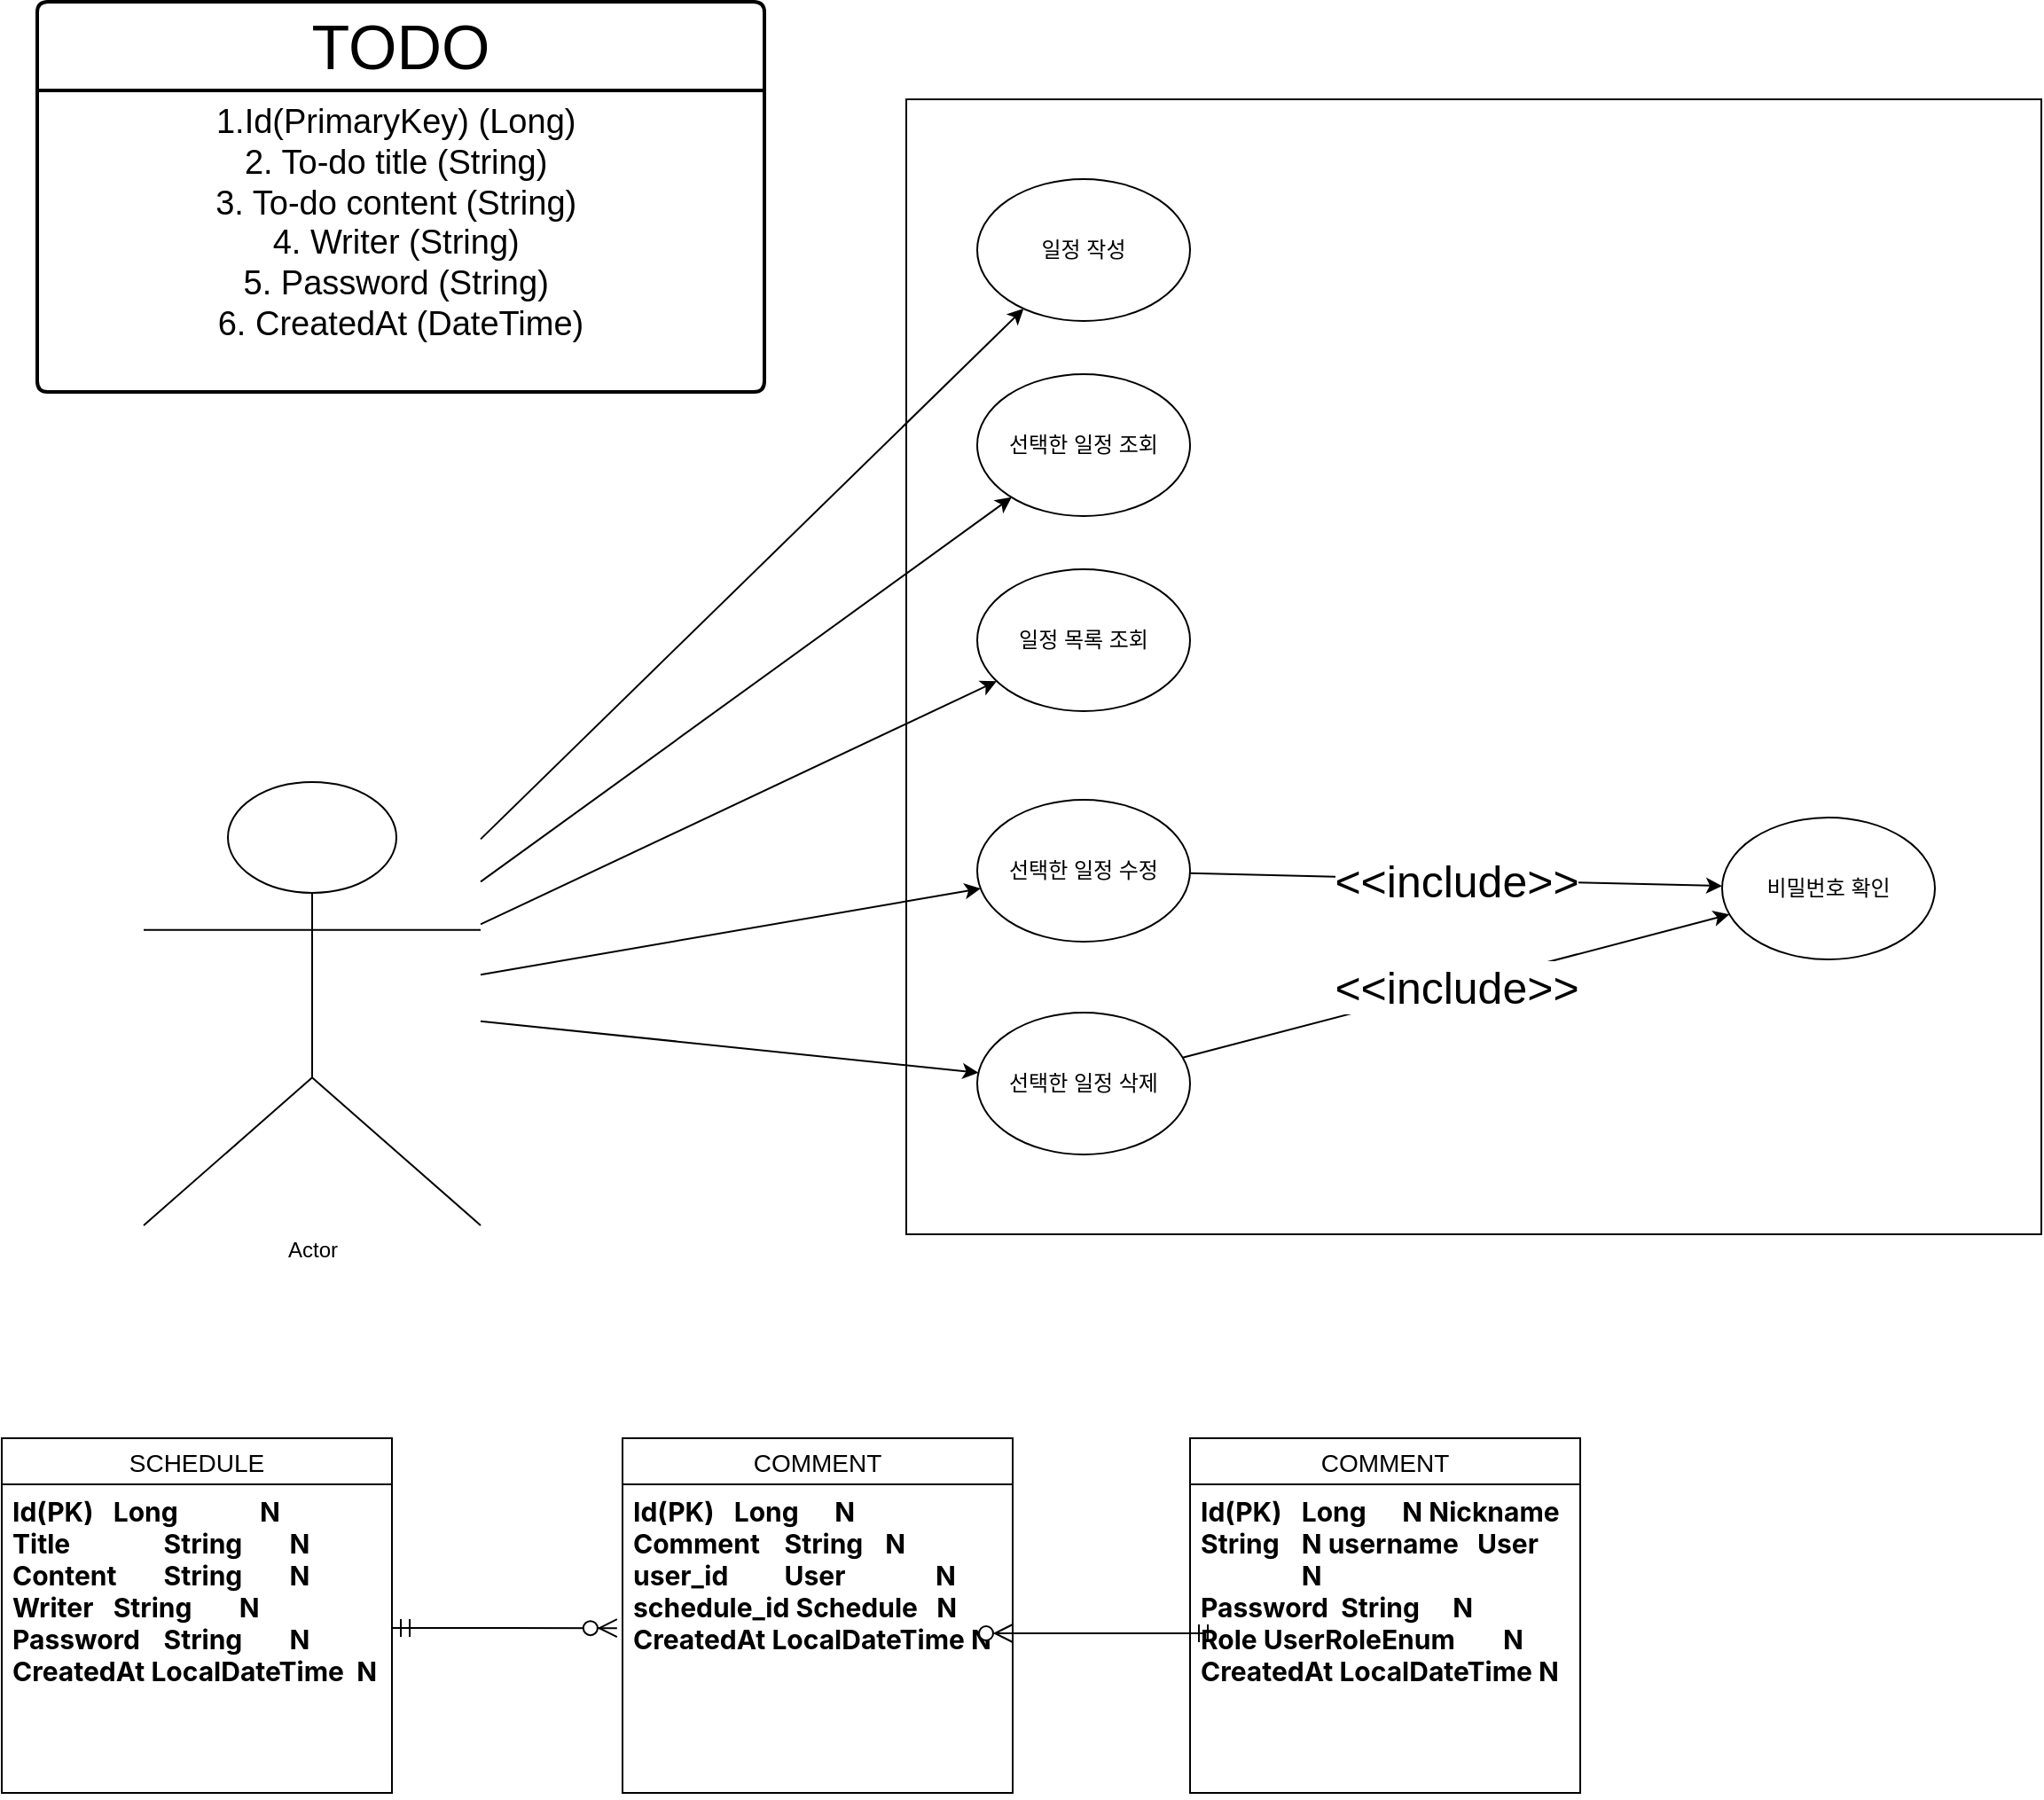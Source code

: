 <mxfile version="24.4.3" type="github">
  <diagram name="페이지-1" id="l7HjvUp2uGFI3CTmgFea">
    <mxGraphModel dx="2261" dy="822" grid="1" gridSize="10" guides="1" tooltips="1" connect="1" arrows="1" fold="1" page="1" pageScale="1" pageWidth="827" pageHeight="1169" math="0" shadow="0">
      <root>
        <mxCell id="0" />
        <mxCell id="1" parent="0" />
        <mxCell id="Hpf7vBDQ80WpxHnYikSg-18" value="" style="whiteSpace=wrap;html=1;aspect=fixed;" parent="1" vertex="1">
          <mxGeometry x="-130" y="65" width="640" height="640" as="geometry" />
        </mxCell>
        <mxCell id="Hpf7vBDQ80WpxHnYikSg-3" value="&lt;font style=&quot;font-size: 35px;&quot;&gt;TODO&lt;/font&gt;" style="swimlane;childLayout=stackLayout;horizontal=1;startSize=50;horizontalStack=0;rounded=1;fontSize=14;fontStyle=0;strokeWidth=2;resizeParent=0;resizeLast=1;shadow=0;dashed=0;align=center;arcSize=4;whiteSpace=wrap;html=1;fontColor=default;" parent="1" vertex="1">
          <mxGeometry x="-620" y="10" width="410" height="220" as="geometry" />
        </mxCell>
        <mxCell id="Hpf7vBDQ80WpxHnYikSg-7" value="1.Id(PrimaryKey) (Long) &#xa;2. To-do title (String) &#xa;3. To-do content (String) &#xa;4. Writer (String) &#xa;5. Password (String) &#xa;6. CreatedAt (DateTime)" style="text;whiteSpace=wrap;align=center;fontSize=19;" parent="Hpf7vBDQ80WpxHnYikSg-3" vertex="1">
          <mxGeometry y="50" width="410" height="290" as="geometry" />
        </mxCell>
        <mxCell id="Hpf7vBDQ80WpxHnYikSg-4" value="&lt;div&gt;&lt;br&gt;&lt;/div&gt;" style="align=center;strokeColor=none;fillColor=none;spacingLeft=4;fontSize=12;verticalAlign=top;resizable=0;rotatable=0;part=1;html=1;fontColor=default;" parent="Hpf7vBDQ80WpxHnYikSg-3" vertex="1">
          <mxGeometry y="340" width="410" height="-120" as="geometry" />
        </mxCell>
        <mxCell id="Hpf7vBDQ80WpxHnYikSg-10" value="Actor" style="shape=umlActor;verticalLabelPosition=bottom;verticalAlign=top;html=1;outlineConnect=0;" parent="1" vertex="1">
          <mxGeometry x="-560" y="450" width="190" height="250" as="geometry" />
        </mxCell>
        <mxCell id="Hpf7vBDQ80WpxHnYikSg-11" value="선택한 일정 조회" style="ellipse;whiteSpace=wrap;html=1;" parent="1" vertex="1">
          <mxGeometry x="-90" y="220" width="120" height="80" as="geometry" />
        </mxCell>
        <mxCell id="Hpf7vBDQ80WpxHnYikSg-12" value="일정 목록 조회" style="ellipse;whiteSpace=wrap;html=1;" parent="1" vertex="1">
          <mxGeometry x="-90" y="330" width="120" height="80" as="geometry" />
        </mxCell>
        <mxCell id="Hpf7vBDQ80WpxHnYikSg-13" value="일정 작성" style="ellipse;whiteSpace=wrap;html=1;" parent="1" vertex="1">
          <mxGeometry x="-90" y="110" width="120" height="80" as="geometry" />
        </mxCell>
        <mxCell id="Hpf7vBDQ80WpxHnYikSg-14" value="선택한 일정 삭제" style="ellipse;whiteSpace=wrap;html=1;" parent="1" vertex="1">
          <mxGeometry x="-90" y="580" width="120" height="80" as="geometry" />
        </mxCell>
        <mxCell id="Hpf7vBDQ80WpxHnYikSg-15" value="선택한 일정 수정" style="ellipse;whiteSpace=wrap;html=1;" parent="1" vertex="1">
          <mxGeometry x="-90" y="460" width="120" height="80" as="geometry" />
        </mxCell>
        <mxCell id="Hpf7vBDQ80WpxHnYikSg-16" value="비밀번호 확인" style="ellipse;whiteSpace=wrap;html=1;" parent="1" vertex="1">
          <mxGeometry x="330" y="470" width="120" height="80" as="geometry" />
        </mxCell>
        <mxCell id="Hpf7vBDQ80WpxHnYikSg-23" value="" style="endArrow=classic;html=1;rounded=0;" parent="1" source="Hpf7vBDQ80WpxHnYikSg-10" target="Hpf7vBDQ80WpxHnYikSg-13" edge="1">
          <mxGeometry width="50" height="50" relative="1" as="geometry">
            <mxPoint x="-330" y="540" as="sourcePoint" />
            <mxPoint x="-280" y="490" as="targetPoint" />
          </mxGeometry>
        </mxCell>
        <mxCell id="Hpf7vBDQ80WpxHnYikSg-24" value="" style="endArrow=classic;html=1;rounded=0;" parent="1" source="Hpf7vBDQ80WpxHnYikSg-10" target="Hpf7vBDQ80WpxHnYikSg-11" edge="1">
          <mxGeometry width="50" height="50" relative="1" as="geometry">
            <mxPoint x="-320" y="550" as="sourcePoint" />
            <mxPoint x="-47" y="196" as="targetPoint" />
          </mxGeometry>
        </mxCell>
        <mxCell id="Hpf7vBDQ80WpxHnYikSg-25" value="" style="endArrow=classic;html=1;rounded=0;" parent="1" source="Hpf7vBDQ80WpxHnYikSg-10" target="Hpf7vBDQ80WpxHnYikSg-12" edge="1">
          <mxGeometry width="50" height="50" relative="1" as="geometry">
            <mxPoint x="-310" y="560" as="sourcePoint" />
            <mxPoint x="-37" y="206" as="targetPoint" />
          </mxGeometry>
        </mxCell>
        <mxCell id="Hpf7vBDQ80WpxHnYikSg-26" value="" style="endArrow=classic;html=1;rounded=0;" parent="1" source="Hpf7vBDQ80WpxHnYikSg-10" target="Hpf7vBDQ80WpxHnYikSg-15" edge="1">
          <mxGeometry width="50" height="50" relative="1" as="geometry">
            <mxPoint x="-300" y="570" as="sourcePoint" />
            <mxPoint x="-27" y="216" as="targetPoint" />
          </mxGeometry>
        </mxCell>
        <mxCell id="Hpf7vBDQ80WpxHnYikSg-27" value="" style="endArrow=classic;html=1;rounded=0;" parent="1" source="Hpf7vBDQ80WpxHnYikSg-10" target="Hpf7vBDQ80WpxHnYikSg-14" edge="1">
          <mxGeometry width="50" height="50" relative="1" as="geometry">
            <mxPoint x="-290" y="580" as="sourcePoint" />
            <mxPoint x="-17" y="226" as="targetPoint" />
          </mxGeometry>
        </mxCell>
        <mxCell id="Hpf7vBDQ80WpxHnYikSg-34" value="" style="endArrow=classic;html=1;rounded=0;" parent="1" source="Hpf7vBDQ80WpxHnYikSg-15" target="Hpf7vBDQ80WpxHnYikSg-16" edge="1">
          <mxGeometry relative="1" as="geometry">
            <mxPoint x="20" y="550" as="sourcePoint" />
            <mxPoint x="120" y="550" as="targetPoint" />
          </mxGeometry>
        </mxCell>
        <mxCell id="Hpf7vBDQ80WpxHnYikSg-35" value="&lt;font style=&quot;font-size: 25px;&quot;&gt;&amp;lt;&amp;lt;include&amp;gt;&amp;gt;&lt;/font&gt;" style="edgeLabel;resizable=0;html=1;;align=center;verticalAlign=middle;" parent="Hpf7vBDQ80WpxHnYikSg-34" connectable="0" vertex="1">
          <mxGeometry relative="1" as="geometry" />
        </mxCell>
        <mxCell id="Hpf7vBDQ80WpxHnYikSg-36" value="" style="endArrow=classic;html=1;rounded=0;fontSize=12;" parent="1" source="Hpf7vBDQ80WpxHnYikSg-14" target="Hpf7vBDQ80WpxHnYikSg-16" edge="1">
          <mxGeometry relative="1" as="geometry">
            <mxPoint x="40" y="511" as="sourcePoint" />
            <mxPoint x="340" y="519" as="targetPoint" />
          </mxGeometry>
        </mxCell>
        <mxCell id="Hpf7vBDQ80WpxHnYikSg-37" value="&lt;font style=&quot;font-size: 25px;&quot;&gt;&amp;lt;&amp;lt;include&amp;gt;&amp;gt;&lt;/font&gt;" style="edgeLabel;resizable=0;html=1;;align=center;verticalAlign=middle;" parent="Hpf7vBDQ80WpxHnYikSg-36" connectable="0" vertex="1">
          <mxGeometry relative="1" as="geometry" />
        </mxCell>
        <mxCell id="tABRTRX8hD0esTxwLnEx-8" value="SCHEDULE" style="swimlane;fontStyle=0;childLayout=stackLayout;horizontal=1;startSize=26;horizontalStack=0;resizeParent=1;resizeParentMax=0;resizeLast=0;collapsible=1;marginBottom=0;align=center;fontSize=14;" vertex="1" parent="1">
          <mxGeometry x="-640" y="820" width="220" height="200" as="geometry" />
        </mxCell>
        <mxCell id="tABRTRX8hD0esTxwLnEx-9" value="&lt;font style=&quot;font-size: 15px;&quot; face=&quot;Pretendard Std, Pretendard, Pretendard JP, -apple-system, blinkmacsystemfont, system-ui, roboto, Helvetica Neue, Segoe UI, Apple SD Gothic Neo, Noto Sans KR, Malgun Gothic, sans-serif&quot;&gt;&lt;b style=&quot;&quot;&gt;Id(PK) &lt;span style=&quot;white-space: pre;&quot;&gt;&#x9;&lt;/span&gt;Long&amp;nbsp; &amp;nbsp; &amp;nbsp; &amp;nbsp; &amp;nbsp; &amp;nbsp; &amp;nbsp;&lt;/b&gt;&lt;/font&gt;&lt;b style=&quot;font-family: &amp;quot;Pretendard Std&amp;quot;, Pretendard, &amp;quot;Pretendard JP&amp;quot;, -apple-system, blinkmacsystemfont, system-ui, roboto, &amp;quot;Helvetica Neue&amp;quot;, &amp;quot;Segoe UI&amp;quot;, &amp;quot;Apple SD Gothic Neo&amp;quot;, &amp;quot;Noto Sans KR&amp;quot;, &amp;quot;Malgun Gothic&amp;quot;, sans-serif; font-size: 15px;&quot;&gt;N&lt;/b&gt;&lt;div&gt;&lt;b style=&quot;font-size: 15px; background-color: initial; font-family: &amp;quot;Pretendard Std&amp;quot;, Pretendard, &amp;quot;Pretendard JP&amp;quot;, -apple-system, blinkmacsystemfont, system-ui, roboto, &amp;quot;Helvetica Neue&amp;quot;, &amp;quot;Segoe UI&amp;quot;, &amp;quot;Apple SD Gothic Neo&amp;quot;, &amp;quot;Noto Sans KR&amp;quot;, &amp;quot;Malgun Gothic&amp;quot;, sans-serif;&quot;&gt;Title &lt;span style=&quot;white-space: pre;&quot;&gt;&#x9;&lt;span style=&quot;white-space: pre;&quot;&gt;&#x9;&lt;/span&gt;&lt;/span&gt;String &lt;span style=&quot;white-space: pre;&quot;&gt;&#x9;&lt;/span&gt;&amp;nbsp; &amp;nbsp; N&amp;nbsp;&lt;/b&gt;&lt;/div&gt;&lt;div&gt;&lt;div style=&quot;font-size: 15px;&quot;&gt;&lt;b style=&quot;font-family: &amp;quot;Pretendard Std&amp;quot;, Pretendard, &amp;quot;Pretendard JP&amp;quot;, -apple-system, blinkmacsystemfont, system-ui, roboto, &amp;quot;Helvetica Neue&amp;quot;, &amp;quot;Segoe UI&amp;quot;, &amp;quot;Apple SD Gothic Neo&amp;quot;, &amp;quot;Noto Sans KR&amp;quot;, &amp;quot;Malgun Gothic&amp;quot;, sans-serif; background-color: initial;&quot;&gt;&lt;font style=&quot;font-size: 15px;&quot;&gt;Content &lt;span style=&quot;white-space: pre;&quot;&gt;&#x9;&lt;/span&gt;String &lt;span style=&quot;white-space: pre;&quot;&gt;&#x9;&lt;/span&gt;&amp;nbsp; &amp;nbsp; N&lt;/font&gt;&lt;/b&gt;&lt;/div&gt;&lt;div style=&quot;font-size: 15px;&quot;&gt;&lt;b style=&quot;font-family: &amp;quot;Pretendard Std&amp;quot;, Pretendard, &amp;quot;Pretendard JP&amp;quot;, -apple-system, blinkmacsystemfont, system-ui, roboto, &amp;quot;Helvetica Neue&amp;quot;, &amp;quot;Segoe UI&amp;quot;, &amp;quot;Apple SD Gothic Neo&amp;quot;, &amp;quot;Noto Sans KR&amp;quot;, &amp;quot;Malgun Gothic&amp;quot;, sans-serif; background-color: initial;&quot;&gt;&lt;font style=&quot;font-size: 15px;&quot;&gt;Writer &lt;span style=&quot;white-space: pre;&quot;&gt;&#x9;&lt;/span&gt;String &lt;span style=&quot;white-space: pre;&quot;&gt;&#x9;&lt;/span&gt;&amp;nbsp; &amp;nbsp; N&amp;nbsp;&lt;/font&gt;&lt;/b&gt;&lt;/div&gt;&lt;div style=&quot;font-size: 15px;&quot;&gt;&lt;b style=&quot;font-family: &amp;quot;Pretendard Std&amp;quot;, Pretendard, &amp;quot;Pretendard JP&amp;quot;, -apple-system, blinkmacsystemfont, system-ui, roboto, &amp;quot;Helvetica Neue&amp;quot;, &amp;quot;Segoe UI&amp;quot;, &amp;quot;Apple SD Gothic Neo&amp;quot;, &amp;quot;Noto Sans KR&amp;quot;, &amp;quot;Malgun Gothic&amp;quot;, sans-serif; background-color: initial;&quot;&gt;&lt;font style=&quot;font-size: 15px;&quot;&gt;Password &lt;span style=&quot;white-space: pre;&quot;&gt;&#x9;&lt;/span&gt;String &lt;span style=&quot;white-space: pre;&quot;&gt;&#x9;&lt;/span&gt;&amp;nbsp; &amp;nbsp; N&lt;/font&gt;&lt;/b&gt;&lt;/div&gt;&lt;div style=&quot;font-size: 15px;&quot;&gt;&lt;b style=&quot;font-family: &amp;quot;Pretendard Std&amp;quot;, Pretendard, &amp;quot;Pretendard JP&amp;quot;, -apple-system, blinkmacsystemfont, system-ui, roboto, &amp;quot;Helvetica Neue&amp;quot;, &amp;quot;Segoe UI&amp;quot;, &amp;quot;Apple SD Gothic Neo&amp;quot;, &amp;quot;Noto Sans KR&amp;quot;, &amp;quot;Malgun Gothic&amp;quot;, sans-serif; background-color: initial;&quot;&gt;&lt;font style=&quot;font-size: 15px;&quot;&gt;CreatedAt LocalDateTime&amp;nbsp; N&lt;/font&gt;&lt;/b&gt;&lt;br&gt;&lt;/div&gt;&lt;/div&gt;" style="text;strokeColor=none;fillColor=none;spacingLeft=4;spacingRight=4;overflow=hidden;rotatable=0;points=[[0,0.5],[1,0.5]];portConstraint=eastwest;fontSize=12;whiteSpace=wrap;html=1;" vertex="1" parent="tABRTRX8hD0esTxwLnEx-8">
          <mxGeometry y="26" width="220" height="174" as="geometry" />
        </mxCell>
        <mxCell id="tABRTRX8hD0esTxwLnEx-13" value="COMMENT" style="swimlane;fontStyle=0;childLayout=stackLayout;horizontal=1;startSize=26;horizontalStack=0;resizeParent=1;resizeParentMax=0;resizeLast=0;collapsible=1;marginBottom=0;align=center;fontSize=14;" vertex="1" parent="1">
          <mxGeometry x="-290" y="820" width="220" height="200" as="geometry" />
        </mxCell>
        <mxCell id="tABRTRX8hD0esTxwLnEx-14" value="&lt;div&gt;&lt;div style=&quot;&quot;&gt;&lt;font face=&quot;Pretendard Std, Pretendard, Pretendard JP, -apple-system, blinkmacsystemfont, system-ui, roboto, Helvetica Neue, Segoe UI, Apple SD Gothic Neo, Noto Sans KR, Malgun Gothic, sans-serif&quot;&gt;&lt;span style=&quot;font-size: 15px;&quot;&gt;&lt;b&gt;Id(PK) &lt;span style=&quot;white-space: pre;&quot;&gt;&#x9;&lt;/span&gt;Long &lt;span style=&quot;white-space: pre;&quot;&gt;&#x9;&lt;/span&gt;N&amp;nbsp;&lt;/b&gt;&lt;/span&gt;&lt;/font&gt;&lt;/div&gt;&lt;div style=&quot;&quot;&gt;&lt;font face=&quot;Pretendard Std, Pretendard, Pretendard JP, -apple-system, blinkmacsystemfont, system-ui, roboto, Helvetica Neue, Segoe UI, Apple SD Gothic Neo, Noto Sans KR, Malgun Gothic, sans-serif&quot;&gt;&lt;span style=&quot;font-size: 15px;&quot;&gt;&lt;b&gt;Comment &lt;span style=&quot;white-space: pre;&quot;&gt;&#x9;&lt;/span&gt;String &lt;span style=&quot;white-space: pre;&quot;&gt;&#x9;&lt;/span&gt;N&amp;nbsp;&lt;/b&gt;&lt;/span&gt;&lt;/font&gt;&lt;/div&gt;&lt;div style=&quot;&quot;&gt;&lt;font face=&quot;Pretendard Std, Pretendard, Pretendard JP, -apple-system, blinkmacsystemfont, system-ui, roboto, Helvetica Neue, Segoe UI, Apple SD Gothic Neo, Noto Sans KR, Malgun Gothic, sans-serif&quot;&gt;&lt;span style=&quot;font-size: 15px;&quot;&gt;&lt;b&gt;user_id &lt;span style=&quot;white-space: pre;&quot;&gt;&#x9;&lt;/span&gt;User &lt;span style=&quot;white-space: pre;&quot;&gt;&#x9;&lt;/span&gt;&lt;span style=&quot;white-space: pre;&quot;&gt;&#x9;&lt;/span&gt;N&amp;nbsp;&lt;/b&gt;&lt;/span&gt;&lt;/font&gt;&lt;/div&gt;&lt;div style=&quot;&quot;&gt;&lt;font face=&quot;Pretendard Std, Pretendard, Pretendard JP, -apple-system, blinkmacsystemfont, system-ui, roboto, Helvetica Neue, Segoe UI, Apple SD Gothic Neo, Noto Sans KR, Malgun Gothic, sans-serif&quot;&gt;&lt;span style=&quot;font-size: 15px;&quot;&gt;&lt;b&gt;schedule_id Schedule&amp;nbsp; &amp;nbsp;N CreatedAt LocalDateTime N&lt;/b&gt;&lt;/span&gt;&lt;/font&gt;&lt;br&gt;&lt;/div&gt;&lt;/div&gt;" style="text;strokeColor=none;fillColor=none;spacingLeft=4;spacingRight=4;overflow=hidden;rotatable=0;points=[[0,0.5],[1,0.5]];portConstraint=eastwest;fontSize=12;whiteSpace=wrap;html=1;" vertex="1" parent="tABRTRX8hD0esTxwLnEx-13">
          <mxGeometry y="26" width="220" height="174" as="geometry" />
        </mxCell>
        <mxCell id="tABRTRX8hD0esTxwLnEx-16" value="COMMENT" style="swimlane;fontStyle=0;childLayout=stackLayout;horizontal=1;startSize=26;horizontalStack=0;resizeParent=1;resizeParentMax=0;resizeLast=0;collapsible=1;marginBottom=0;align=center;fontSize=14;" vertex="1" parent="1">
          <mxGeometry x="30" y="820" width="220" height="200" as="geometry" />
        </mxCell>
        <mxCell id="tABRTRX8hD0esTxwLnEx-17" value="&lt;div style=&quot;&quot;&gt;&lt;font face=&quot;Pretendard Std, Pretendard, Pretendard JP, -apple-system, blinkmacsystemfont, system-ui, roboto, Helvetica Neue, Segoe UI, Apple SD Gothic Neo, Noto Sans KR, Malgun Gothic, sans-serif&quot;&gt;&lt;span style=&quot;font-size: 15px;&quot;&gt;&lt;b&gt;Id(PK) &lt;span style=&quot;white-space: pre;&quot;&gt;&#x9;&lt;/span&gt;Long &lt;span style=&quot;white-space: pre;&quot;&gt;&#x9;&lt;/span&gt;N Nickname&amp;nbsp; String &lt;span style=&quot;white-space: pre;&quot;&gt;&#x9;&lt;/span&gt;N username&amp;nbsp; &amp;nbsp;User &lt;span style=&quot;white-space: pre;&quot;&gt;&#x9;&lt;/span&gt;&lt;span style=&quot;white-space: pre;&quot;&gt;&#x9;&lt;/span&gt;N&amp;nbsp;&lt;/b&gt;&lt;/span&gt;&lt;/font&gt;&lt;/div&gt;&lt;div style=&quot;&quot;&gt;&lt;font face=&quot;Pretendard Std, Pretendard, Pretendard JP, -apple-system, blinkmacsystemfont, system-ui, roboto, Helvetica Neue, Segoe UI, Apple SD Gothic Neo, Noto Sans KR, Malgun Gothic, sans-serif&quot;&gt;&lt;span style=&quot;font-size: 15px;&quot;&gt;&lt;b&gt;Password&amp;nbsp; String &lt;span style=&quot;white-space: pre;&quot;&gt;&#x9;&lt;/span&gt;N&lt;/b&gt;&lt;/span&gt;&lt;/font&gt;&lt;b style=&quot;font-size: 15px; font-family: &amp;quot;Pretendard Std&amp;quot;, Pretendard, &amp;quot;Pretendard JP&amp;quot;, -apple-system, blinkmacsystemfont, system-ui, roboto, &amp;quot;Helvetica Neue&amp;quot;, &amp;quot;Segoe UI&amp;quot;, &amp;quot;Apple SD Gothic Neo&amp;quot;, &amp;quot;Noto Sans KR&amp;quot;, &amp;quot;Malgun Gothic&amp;quot;, sans-serif; background-color: initial;&quot;&gt;&amp;nbsp;&lt;/b&gt;&lt;/div&gt;&lt;div style=&quot;&quot;&gt;&lt;font face=&quot;Pretendard Std, Pretendard, Pretendard JP, -apple-system, blinkmacsystemfont, system-ui, roboto, Helvetica Neue, Segoe UI, Apple SD Gothic Neo, Noto Sans KR, Malgun Gothic, sans-serif&quot;&gt;&lt;span style=&quot;font-size: 15px;&quot;&gt;&lt;b&gt;Role UserRoleEnum&lt;span style=&quot;white-space: pre;&quot;&gt;&#x9;&lt;/span&gt;N&lt;/b&gt;&lt;/span&gt;&lt;/font&gt;&lt;/div&gt;&lt;div style=&quot;&quot;&gt;&lt;font face=&quot;Pretendard Std, Pretendard, Pretendard JP, -apple-system, blinkmacsystemfont, system-ui, roboto, Helvetica Neue, Segoe UI, Apple SD Gothic Neo, Noto Sans KR, Malgun Gothic, sans-serif&quot;&gt;&lt;span style=&quot;font-size: 15px;&quot;&gt;&lt;b&gt;CreatedAt LocalDateTime N&lt;br&gt;&lt;/b&gt;&lt;/span&gt;&lt;/font&gt;&lt;br&gt;&lt;/div&gt;" style="text;strokeColor=none;fillColor=none;spacingLeft=4;spacingRight=4;overflow=hidden;rotatable=0;points=[[0,0.5],[1,0.5]];portConstraint=eastwest;fontSize=12;whiteSpace=wrap;html=1;" vertex="1" parent="tABRTRX8hD0esTxwLnEx-16">
          <mxGeometry y="26" width="220" height="174" as="geometry" />
        </mxCell>
        <mxCell id="tABRTRX8hD0esTxwLnEx-20" value="" style="edgeStyle=entityRelationEdgeStyle;fontSize=12;html=1;endArrow=ERzeroToMany;startArrow=ERmandOne;rounded=0;startSize=8;endSize=8;curved=1;" edge="1" parent="1">
          <mxGeometry width="100" height="100" relative="1" as="geometry">
            <mxPoint x="30" y="930" as="sourcePoint" />
            <mxPoint x="-70" y="930" as="targetPoint" />
            <Array as="points">
              <mxPoint x="324" y="903" />
            </Array>
          </mxGeometry>
        </mxCell>
        <mxCell id="tABRTRX8hD0esTxwLnEx-19" value="" style="edgeStyle=entityRelationEdgeStyle;fontSize=12;html=1;endArrow=ERzeroToMany;startArrow=ERmandOne;rounded=0;startSize=8;endSize=8;curved=1;entryX=-0.014;entryY=0.466;entryDx=0;entryDy=0;entryPerimeter=0;" edge="1" parent="1" target="tABRTRX8hD0esTxwLnEx-14">
          <mxGeometry width="100" height="100" relative="1" as="geometry">
            <mxPoint x="-420" y="927" as="sourcePoint" />
            <mxPoint x="-30" y="880" as="targetPoint" />
          </mxGeometry>
        </mxCell>
      </root>
    </mxGraphModel>
  </diagram>
</mxfile>
